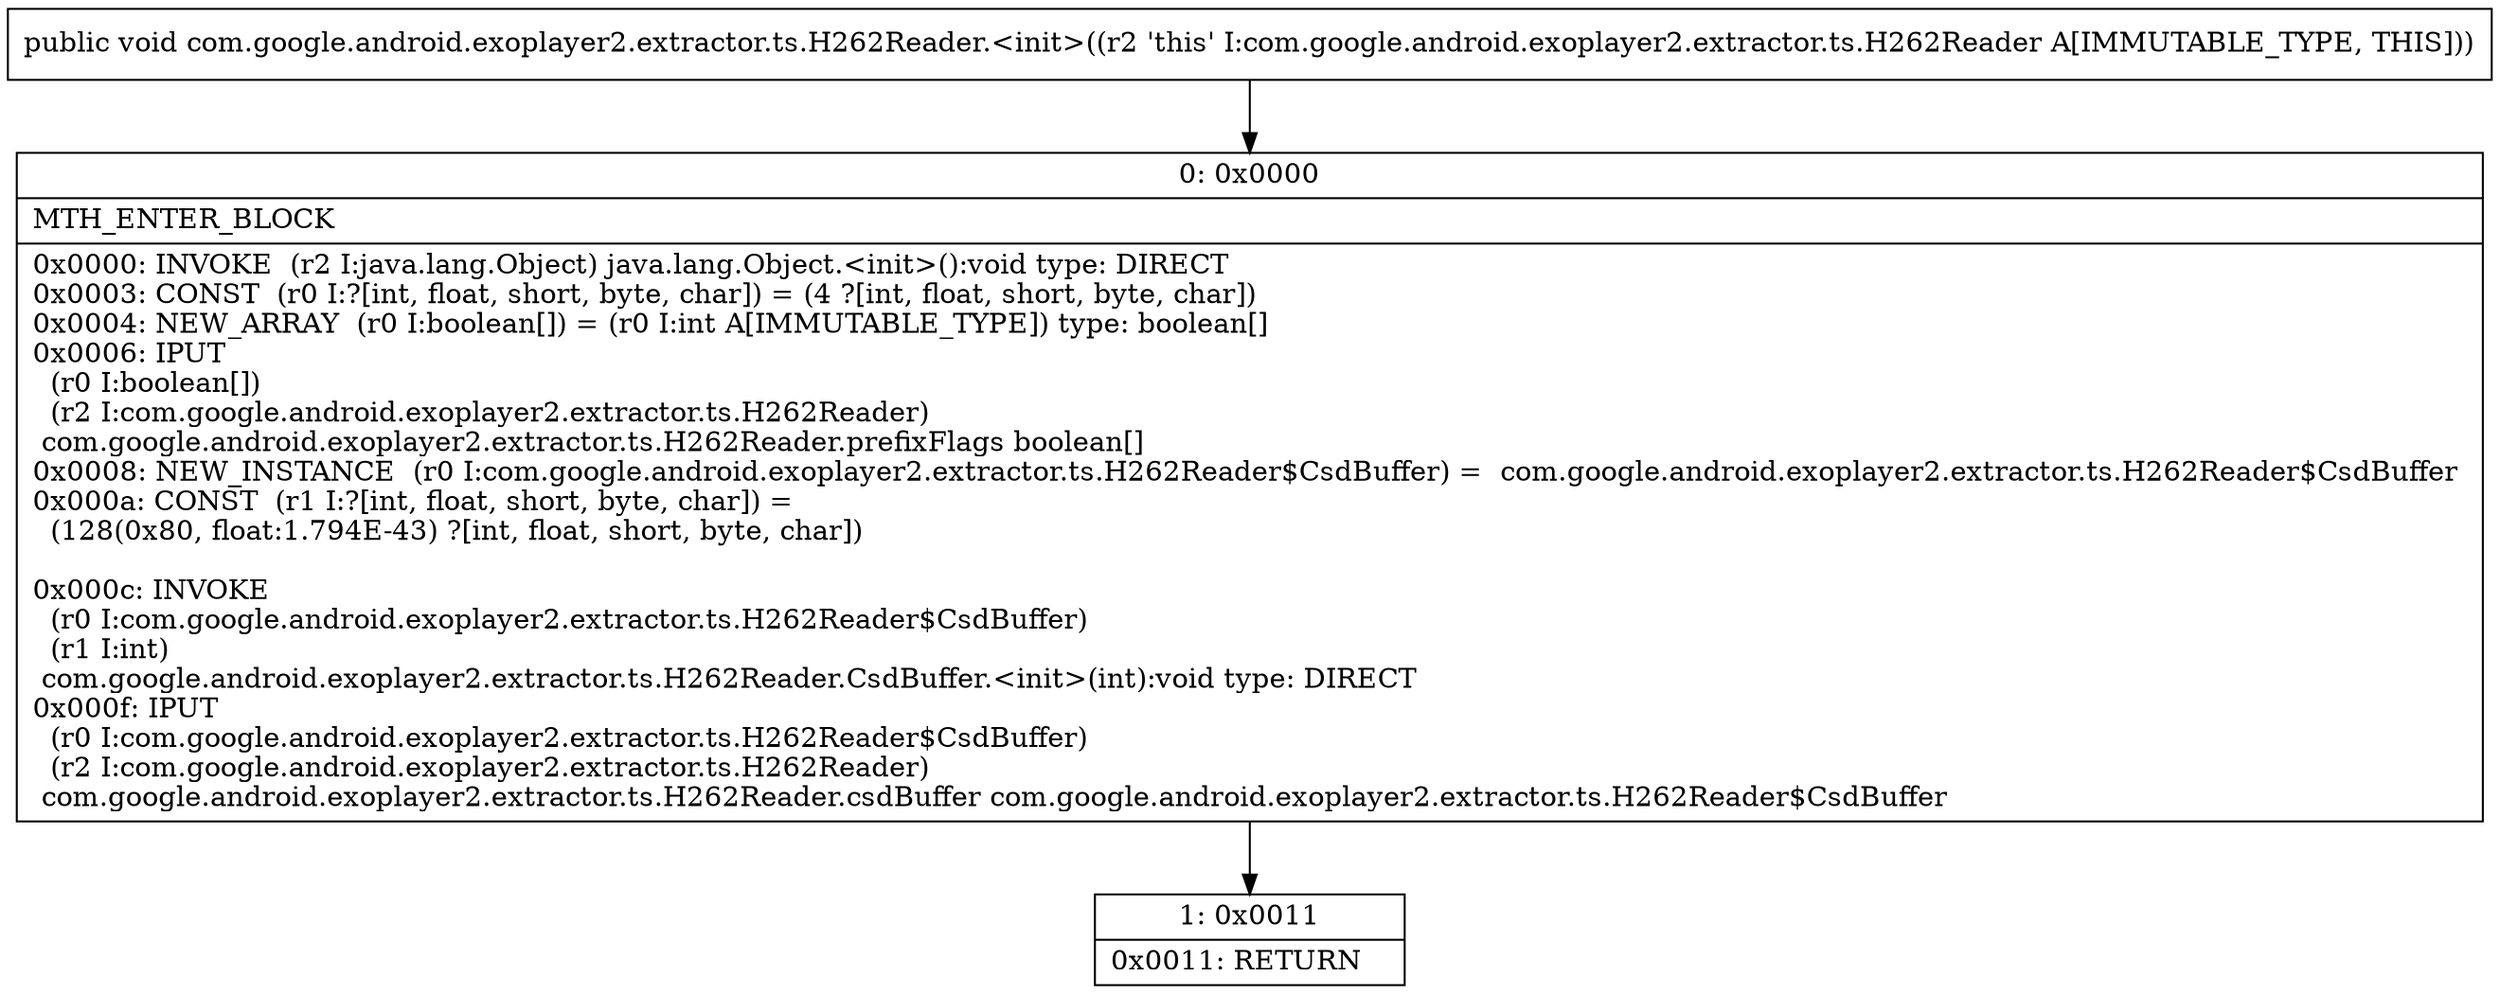 digraph "CFG forcom.google.android.exoplayer2.extractor.ts.H262Reader.\<init\>()V" {
Node_0 [shape=record,label="{0\:\ 0x0000|MTH_ENTER_BLOCK\l|0x0000: INVOKE  (r2 I:java.lang.Object) java.lang.Object.\<init\>():void type: DIRECT \l0x0003: CONST  (r0 I:?[int, float, short, byte, char]) = (4 ?[int, float, short, byte, char]) \l0x0004: NEW_ARRAY  (r0 I:boolean[]) = (r0 I:int A[IMMUTABLE_TYPE]) type: boolean[] \l0x0006: IPUT  \l  (r0 I:boolean[])\l  (r2 I:com.google.android.exoplayer2.extractor.ts.H262Reader)\l com.google.android.exoplayer2.extractor.ts.H262Reader.prefixFlags boolean[] \l0x0008: NEW_INSTANCE  (r0 I:com.google.android.exoplayer2.extractor.ts.H262Reader$CsdBuffer) =  com.google.android.exoplayer2.extractor.ts.H262Reader$CsdBuffer \l0x000a: CONST  (r1 I:?[int, float, short, byte, char]) = \l  (128(0x80, float:1.794E\-43) ?[int, float, short, byte, char])\l \l0x000c: INVOKE  \l  (r0 I:com.google.android.exoplayer2.extractor.ts.H262Reader$CsdBuffer)\l  (r1 I:int)\l com.google.android.exoplayer2.extractor.ts.H262Reader.CsdBuffer.\<init\>(int):void type: DIRECT \l0x000f: IPUT  \l  (r0 I:com.google.android.exoplayer2.extractor.ts.H262Reader$CsdBuffer)\l  (r2 I:com.google.android.exoplayer2.extractor.ts.H262Reader)\l com.google.android.exoplayer2.extractor.ts.H262Reader.csdBuffer com.google.android.exoplayer2.extractor.ts.H262Reader$CsdBuffer \l}"];
Node_1 [shape=record,label="{1\:\ 0x0011|0x0011: RETURN   \l}"];
MethodNode[shape=record,label="{public void com.google.android.exoplayer2.extractor.ts.H262Reader.\<init\>((r2 'this' I:com.google.android.exoplayer2.extractor.ts.H262Reader A[IMMUTABLE_TYPE, THIS])) }"];
MethodNode -> Node_0;
Node_0 -> Node_1;
}

